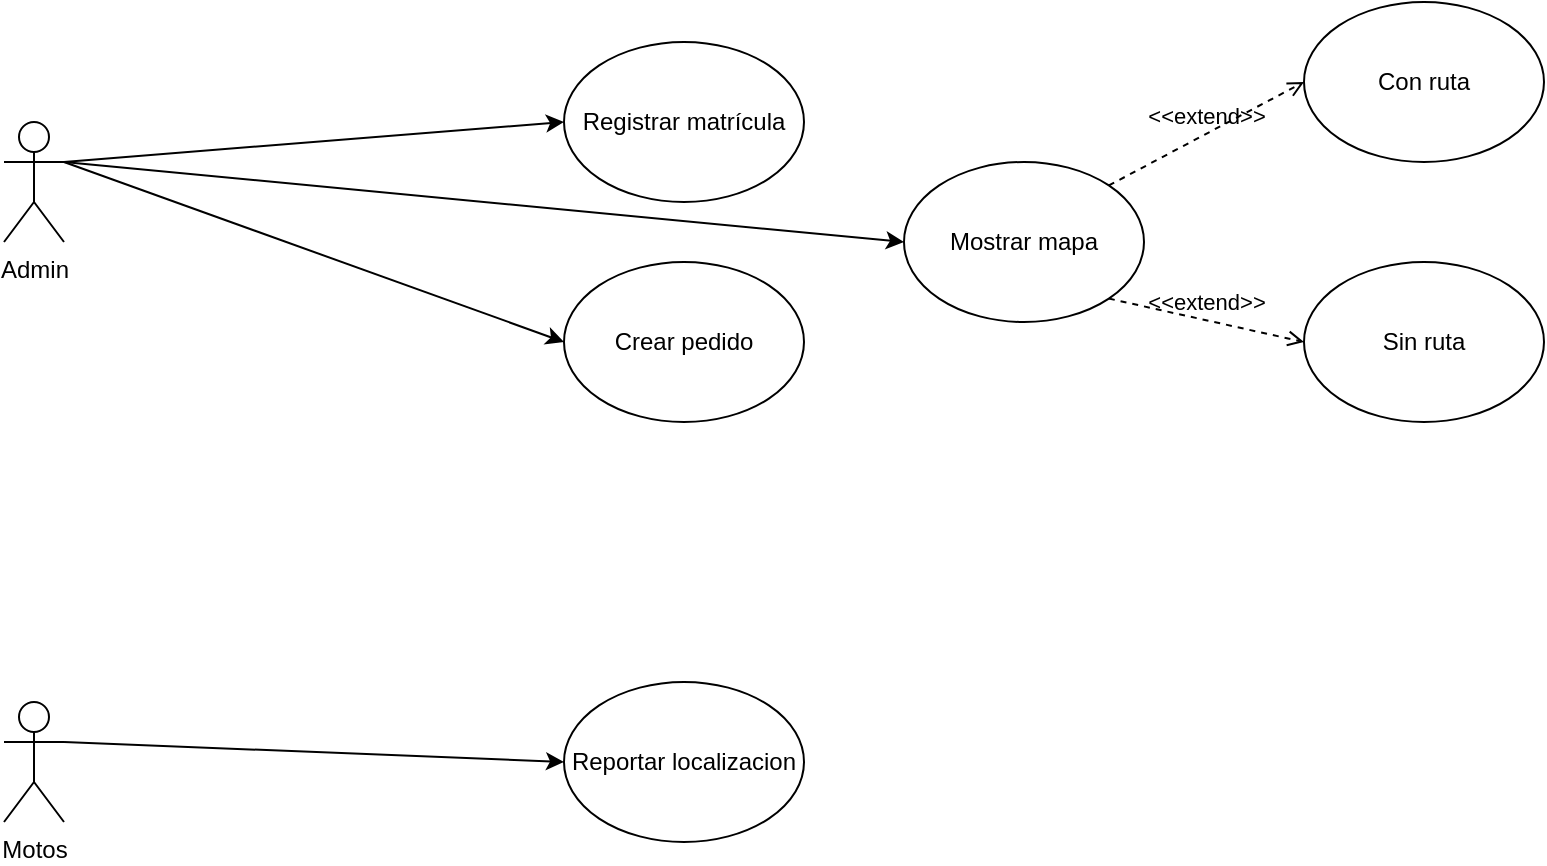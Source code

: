 <mxfile version="21.0.10" type="github">
  <diagram name="Página-1" id="xri2Lt_ZKdMpDE1avL1U">
    <mxGraphModel dx="1257" dy="687" grid="1" gridSize="10" guides="1" tooltips="1" connect="1" arrows="1" fold="1" page="1" pageScale="1" pageWidth="3300" pageHeight="4681" math="0" shadow="0">
      <root>
        <mxCell id="0" />
        <mxCell id="1" parent="0" />
        <mxCell id="XPk-q91k7-mT1fS0HP3R-9" style="rounded=0;orthogonalLoop=1;jettySize=auto;html=1;exitX=1;exitY=0.333;exitDx=0;exitDy=0;exitPerimeter=0;entryX=0;entryY=0.5;entryDx=0;entryDy=0;" edge="1" parent="1" source="XPk-q91k7-mT1fS0HP3R-1" target="XPk-q91k7-mT1fS0HP3R-3">
          <mxGeometry relative="1" as="geometry" />
        </mxCell>
        <mxCell id="XPk-q91k7-mT1fS0HP3R-1" value="&lt;div&gt;Admin&lt;/div&gt;" style="shape=umlActor;verticalLabelPosition=bottom;verticalAlign=top;html=1;outlineConnect=0;" vertex="1" parent="1">
          <mxGeometry x="130" y="160" width="30" height="60" as="geometry" />
        </mxCell>
        <mxCell id="XPk-q91k7-mT1fS0HP3R-2" value="Motos" style="shape=umlActor;verticalLabelPosition=bottom;verticalAlign=top;html=1;outlineConnect=0;" vertex="1" parent="1">
          <mxGeometry x="130" y="450" width="30" height="60" as="geometry" />
        </mxCell>
        <mxCell id="XPk-q91k7-mT1fS0HP3R-3" value="Registrar matrícula" style="ellipse;whiteSpace=wrap;html=1;" vertex="1" parent="1">
          <mxGeometry x="410" y="120" width="120" height="80" as="geometry" />
        </mxCell>
        <mxCell id="XPk-q91k7-mT1fS0HP3R-4" value="Crear pedido" style="ellipse;whiteSpace=wrap;html=1;" vertex="1" parent="1">
          <mxGeometry x="410" y="230" width="120" height="80" as="geometry" />
        </mxCell>
        <mxCell id="XPk-q91k7-mT1fS0HP3R-5" value="Reportar localizacion" style="ellipse;whiteSpace=wrap;html=1;" vertex="1" parent="1">
          <mxGeometry x="410" y="440" width="120" height="80" as="geometry" />
        </mxCell>
        <mxCell id="XPk-q91k7-mT1fS0HP3R-6" value="Mostrar mapa" style="ellipse;whiteSpace=wrap;html=1;" vertex="1" parent="1">
          <mxGeometry x="580" y="180" width="120" height="80" as="geometry" />
        </mxCell>
        <mxCell id="XPk-q91k7-mT1fS0HP3R-7" value="Con ruta" style="ellipse;whiteSpace=wrap;html=1;" vertex="1" parent="1">
          <mxGeometry x="780" y="100" width="120" height="80" as="geometry" />
        </mxCell>
        <mxCell id="XPk-q91k7-mT1fS0HP3R-8" value="Sin ruta" style="ellipse;whiteSpace=wrap;html=1;" vertex="1" parent="1">
          <mxGeometry x="780" y="230" width="120" height="80" as="geometry" />
        </mxCell>
        <mxCell id="XPk-q91k7-mT1fS0HP3R-12" style="rounded=0;orthogonalLoop=1;jettySize=auto;html=1;exitX=1;exitY=0.333;exitDx=0;exitDy=0;exitPerimeter=0;entryX=0;entryY=0.5;entryDx=0;entryDy=0;" edge="1" parent="1" source="XPk-q91k7-mT1fS0HP3R-1" target="XPk-q91k7-mT1fS0HP3R-4">
          <mxGeometry relative="1" as="geometry" />
        </mxCell>
        <mxCell id="XPk-q91k7-mT1fS0HP3R-13" style="rounded=0;orthogonalLoop=1;jettySize=auto;html=1;exitX=1;exitY=0.333;exitDx=0;exitDy=0;exitPerimeter=0;entryX=0;entryY=0.5;entryDx=0;entryDy=0;" edge="1" parent="1" source="XPk-q91k7-mT1fS0HP3R-1" target="XPk-q91k7-mT1fS0HP3R-6">
          <mxGeometry relative="1" as="geometry" />
        </mxCell>
        <mxCell id="XPk-q91k7-mT1fS0HP3R-16" value="&amp;lt;&amp;lt;extend&amp;gt;&amp;gt;" style="html=1;verticalAlign=bottom;labelBackgroundColor=none;endArrow=open;endFill=0;dashed=1;rounded=0;exitX=1;exitY=0;exitDx=0;exitDy=0;entryX=0;entryY=0.5;entryDx=0;entryDy=0;" edge="1" parent="1" source="XPk-q91k7-mT1fS0HP3R-6" target="XPk-q91k7-mT1fS0HP3R-7">
          <mxGeometry width="160" relative="1" as="geometry">
            <mxPoint x="570" y="440" as="sourcePoint" />
            <mxPoint x="730" y="440" as="targetPoint" />
          </mxGeometry>
        </mxCell>
        <mxCell id="XPk-q91k7-mT1fS0HP3R-17" value="&amp;lt;&amp;lt;extend&amp;gt;&amp;gt;" style="html=1;verticalAlign=bottom;labelBackgroundColor=none;endArrow=open;endFill=0;dashed=1;rounded=0;exitX=1;exitY=1;exitDx=0;exitDy=0;entryX=0;entryY=0.5;entryDx=0;entryDy=0;" edge="1" parent="1" source="XPk-q91k7-mT1fS0HP3R-6" target="XPk-q91k7-mT1fS0HP3R-8">
          <mxGeometry width="160" relative="1" as="geometry">
            <mxPoint x="570" y="440" as="sourcePoint" />
            <mxPoint x="730" y="440" as="targetPoint" />
          </mxGeometry>
        </mxCell>
        <mxCell id="XPk-q91k7-mT1fS0HP3R-18" style="rounded=0;orthogonalLoop=1;jettySize=auto;html=1;exitX=1;exitY=0.333;exitDx=0;exitDy=0;exitPerimeter=0;entryX=0;entryY=0.5;entryDx=0;entryDy=0;" edge="1" parent="1" source="XPk-q91k7-mT1fS0HP3R-2" target="XPk-q91k7-mT1fS0HP3R-5">
          <mxGeometry relative="1" as="geometry" />
        </mxCell>
      </root>
    </mxGraphModel>
  </diagram>
</mxfile>
